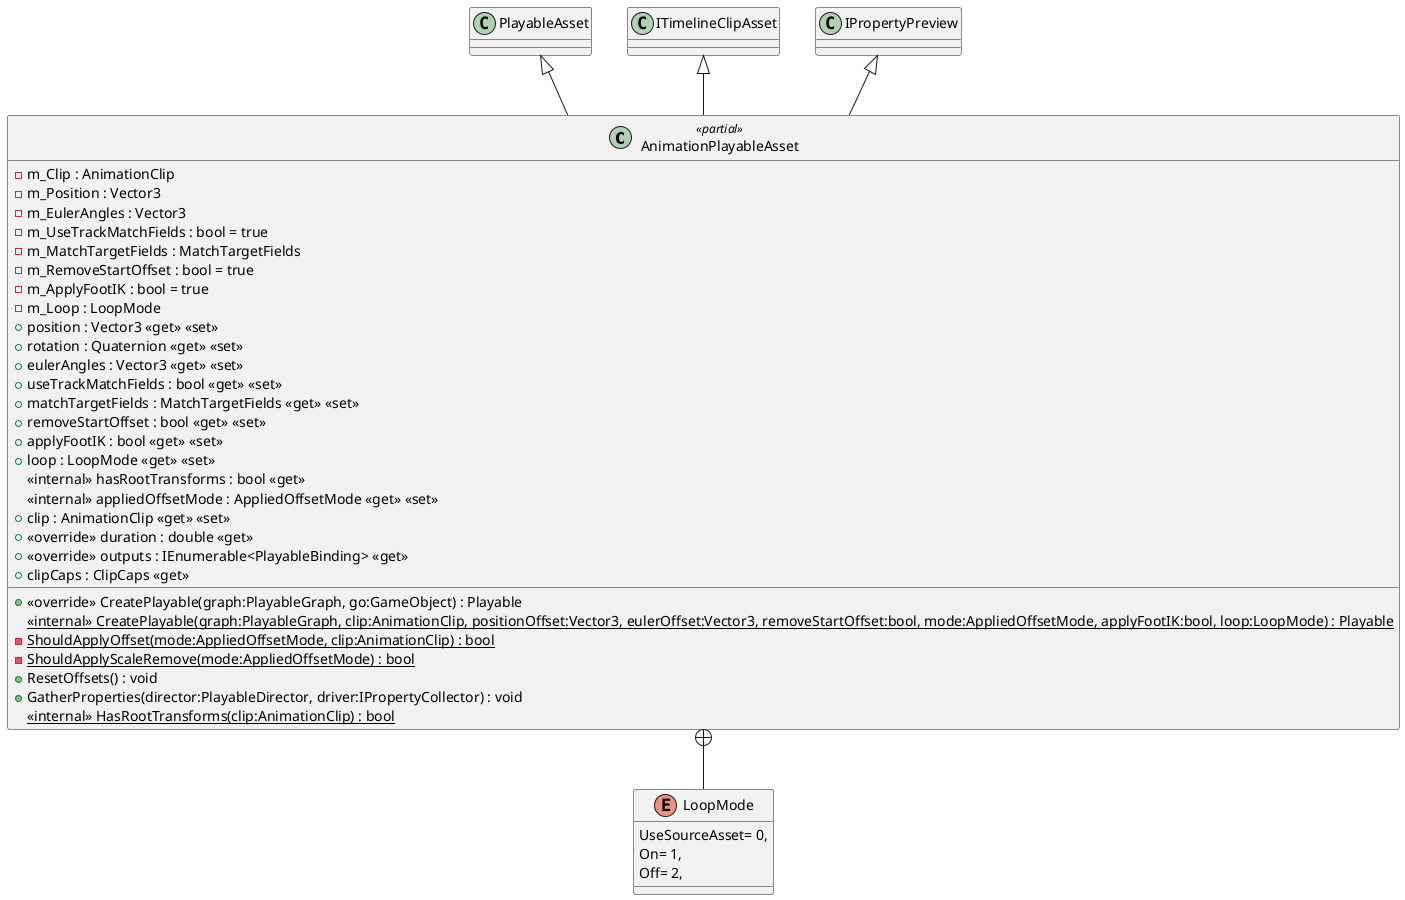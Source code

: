 @startuml
class AnimationPlayableAsset <<partial>> {
    - m_Clip : AnimationClip
    - m_Position : Vector3
    - m_EulerAngles : Vector3
    - m_UseTrackMatchFields : bool = true
    - m_MatchTargetFields : MatchTargetFields
    - m_RemoveStartOffset : bool = true
    - m_ApplyFootIK : bool = true
    - m_Loop : LoopMode
    + position : Vector3 <<get>> <<set>>
    + rotation : Quaternion <<get>> <<set>>
    + eulerAngles : Vector3 <<get>> <<set>>
    + useTrackMatchFields : bool <<get>> <<set>>
    + matchTargetFields : MatchTargetFields <<get>> <<set>>
    + removeStartOffset : bool <<get>> <<set>>
    + applyFootIK : bool <<get>> <<set>>
    + loop : LoopMode <<get>> <<set>>
    <<internal>> hasRootTransforms : bool <<get>>
    <<internal>> appliedOffsetMode : AppliedOffsetMode <<get>> <<set>>
    + clip : AnimationClip <<get>> <<set>>
    + <<override>> duration : double <<get>>
    + <<override>> outputs : IEnumerable<PlayableBinding> <<get>>
    + <<override>> CreatePlayable(graph:PlayableGraph, go:GameObject) : Playable
    <<internal>> {static} CreatePlayable(graph:PlayableGraph, clip:AnimationClip, positionOffset:Vector3, eulerOffset:Vector3, removeStartOffset:bool, mode:AppliedOffsetMode, applyFootIK:bool, loop:LoopMode) : Playable
    - {static} ShouldApplyOffset(mode:AppliedOffsetMode, clip:AnimationClip) : bool
    - {static} ShouldApplyScaleRemove(mode:AppliedOffsetMode) : bool
    + clipCaps : ClipCaps <<get>>
    + ResetOffsets() : void
    + GatherProperties(director:PlayableDirector, driver:IPropertyCollector) : void
    <<internal>> {static} HasRootTransforms(clip:AnimationClip) : bool
}
enum LoopMode {
    UseSourceAsset= 0,
    On= 1,
    Off= 2,
}
PlayableAsset <|-- AnimationPlayableAsset
ITimelineClipAsset <|-- AnimationPlayableAsset
IPropertyPreview <|-- AnimationPlayableAsset
AnimationPlayableAsset +-- LoopMode
@enduml
